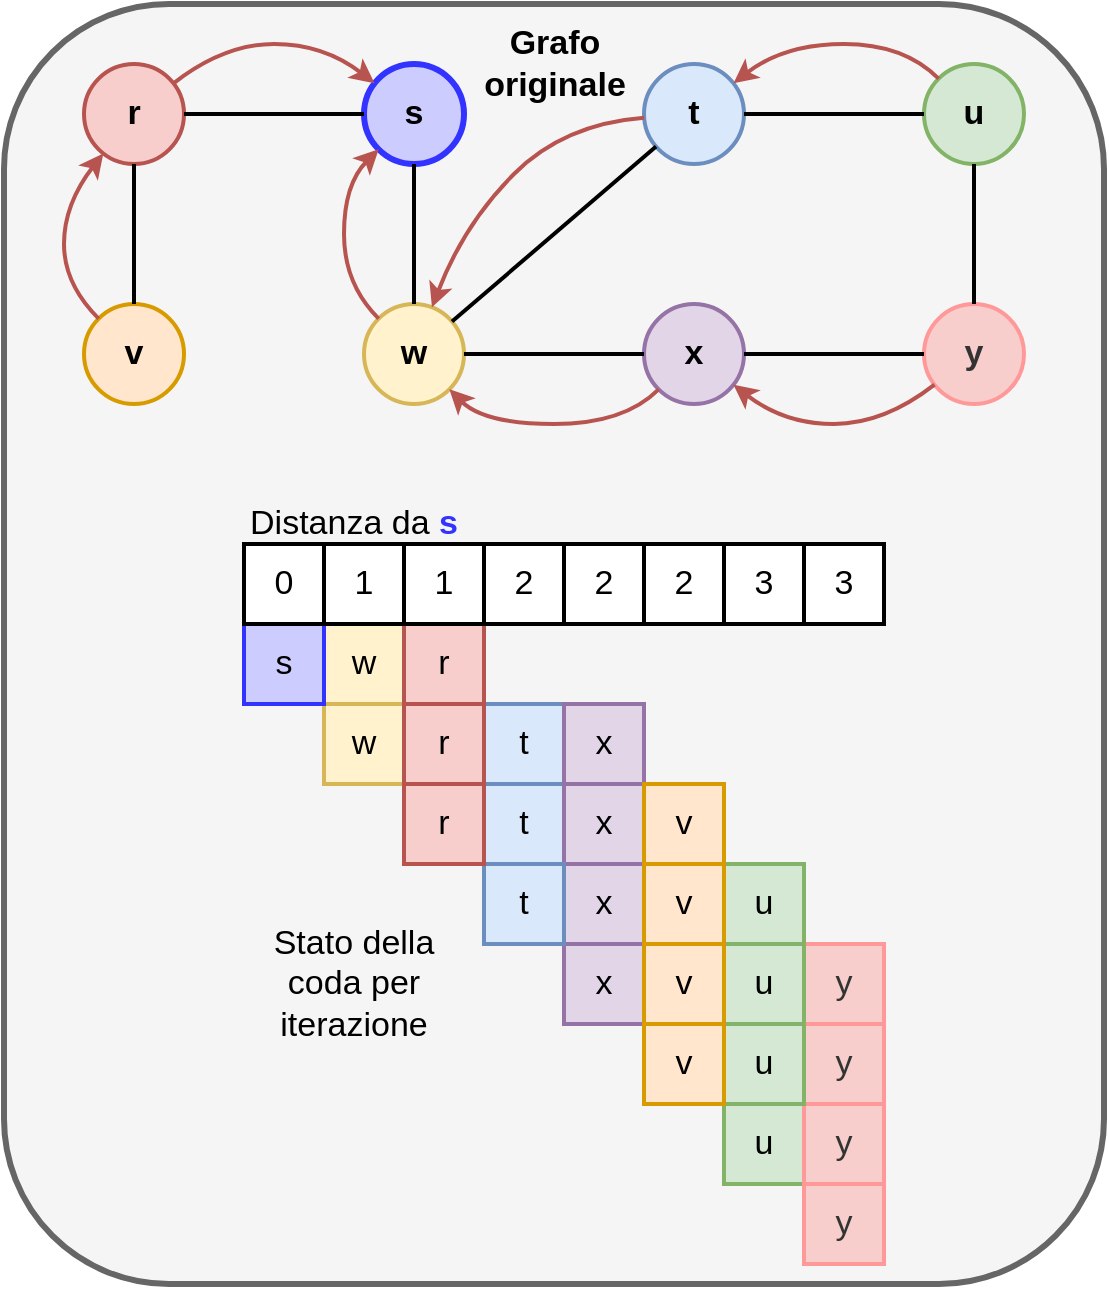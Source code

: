 <mxfile version="18.1.3" type="device"><diagram id="hxJcULNWpnwXClVhaJ0-" name="Page-1"><mxGraphModel dx="1400" dy="521" grid="1" gridSize="10" guides="1" tooltips="1" connect="1" arrows="1" fold="1" page="1" pageScale="1" pageWidth="850" pageHeight="1100" math="0" shadow="0"><root><mxCell id="0"/><mxCell id="1" parent="0"/><mxCell id="yIsUyIDjV0ODXklSj-tu-63" value="" style="rounded=1;whiteSpace=wrap;html=1;shadow=0;glass=0;fontSize=17;strokeColor=#666666;strokeWidth=3;fillColor=#f5f5f5;fontColor=#333333;" vertex="1" parent="1"><mxGeometry x="240" y="10" width="550" height="640" as="geometry"/></mxCell><mxCell id="yIsUyIDjV0ODXklSj-tu-1" value="&lt;font style=&quot;font-size: 17px;&quot;&gt;&lt;b&gt;&lt;font style=&quot;font-size: 17px;&quot;&gt;s&lt;/font&gt;&lt;/b&gt;&lt;/font&gt;" style="ellipse;whiteSpace=wrap;html=1;aspect=fixed;fillColor=#CCCCFF;strokeColor=#3333FF;strokeWidth=3;" vertex="1" parent="1"><mxGeometry x="420" y="40" width="50" height="50" as="geometry"/></mxCell><mxCell id="yIsUyIDjV0ODXklSj-tu-2" value="&lt;b&gt;&lt;font style=&quot;font-size: 17px;&quot;&gt;r&lt;/font&gt;&lt;/b&gt;" style="ellipse;whiteSpace=wrap;html=1;aspect=fixed;fillColor=#f8cecc;strokeColor=#b85450;strokeWidth=2;" vertex="1" parent="1"><mxGeometry x="280" y="40" width="50" height="50" as="geometry"/></mxCell><mxCell id="yIsUyIDjV0ODXklSj-tu-3" value="&lt;b&gt;&lt;font style=&quot;font-size: 17px;&quot;&gt;v&lt;/font&gt;&lt;/b&gt;" style="ellipse;whiteSpace=wrap;html=1;aspect=fixed;fillColor=#ffe6cc;strokeColor=#d79b00;strokeWidth=2;" vertex="1" parent="1"><mxGeometry x="280" y="160" width="50" height="50" as="geometry"/></mxCell><mxCell id="yIsUyIDjV0ODXklSj-tu-4" value="&lt;b&gt;&lt;font style=&quot;font-size: 17px;&quot;&gt;x&lt;/font&gt;&lt;/b&gt;" style="ellipse;whiteSpace=wrap;html=1;aspect=fixed;fillColor=#e1d5e7;strokeColor=#9673a6;strokeWidth=2;" vertex="1" parent="1"><mxGeometry x="560" y="160" width="50" height="50" as="geometry"/></mxCell><mxCell id="yIsUyIDjV0ODXklSj-tu-5" value="&lt;b&gt;&lt;font style=&quot;font-size: 17px;&quot;&gt;w&lt;/font&gt;&lt;/b&gt;" style="ellipse;whiteSpace=wrap;html=1;aspect=fixed;fillColor=#fff2cc;strokeColor=#d6b656;strokeWidth=2;" vertex="1" parent="1"><mxGeometry x="420" y="160" width="50" height="50" as="geometry"/></mxCell><mxCell id="yIsUyIDjV0ODXklSj-tu-6" value="&lt;b&gt;&lt;font style=&quot;font-size: 17px;&quot;&gt;t&lt;/font&gt;&lt;/b&gt;" style="ellipse;whiteSpace=wrap;html=1;aspect=fixed;fillColor=#dae8fc;strokeColor=#6c8ebf;strokeWidth=2;" vertex="1" parent="1"><mxGeometry x="560" y="40" width="50" height="50" as="geometry"/></mxCell><mxCell id="yIsUyIDjV0ODXklSj-tu-7" value="&lt;b&gt;&lt;font style=&quot;font-size: 17px;&quot;&gt;y&lt;/font&gt;&lt;/b&gt;" style="ellipse;whiteSpace=wrap;html=1;aspect=fixed;fillColor=#F8CECC;strokeColor=#FF9999;strokeWidth=2;fontColor=#333333;" vertex="1" parent="1"><mxGeometry x="700" y="160" width="50" height="50" as="geometry"/></mxCell><mxCell id="yIsUyIDjV0ODXklSj-tu-8" value="&lt;b&gt;&lt;font style=&quot;font-size: 17px;&quot;&gt;u&lt;/font&gt;&lt;/b&gt;" style="ellipse;whiteSpace=wrap;html=1;aspect=fixed;fillColor=#d5e8d4;strokeColor=#82b366;strokeWidth=2;" vertex="1" parent="1"><mxGeometry x="700" y="40" width="50" height="50" as="geometry"/></mxCell><mxCell id="yIsUyIDjV0ODXklSj-tu-9" value="" style="endArrow=none;html=1;rounded=0;strokeWidth=2;" edge="1" parent="1" source="yIsUyIDjV0ODXklSj-tu-3" target="yIsUyIDjV0ODXklSj-tu-2"><mxGeometry width="50" height="50" relative="1" as="geometry"><mxPoint x="620" y="320" as="sourcePoint"/><mxPoint x="670" y="270" as="targetPoint"/></mxGeometry></mxCell><mxCell id="yIsUyIDjV0ODXklSj-tu-10" value="" style="endArrow=none;html=1;rounded=0;strokeWidth=2;" edge="1" parent="1" source="yIsUyIDjV0ODXklSj-tu-2" target="yIsUyIDjV0ODXklSj-tu-1"><mxGeometry width="50" height="50" relative="1" as="geometry"><mxPoint x="450" y="350" as="sourcePoint"/><mxPoint x="500" y="300" as="targetPoint"/></mxGeometry></mxCell><mxCell id="yIsUyIDjV0ODXklSj-tu-11" value="" style="endArrow=none;html=1;rounded=0;strokeWidth=2;" edge="1" parent="1" source="yIsUyIDjV0ODXklSj-tu-5" target="yIsUyIDjV0ODXklSj-tu-1"><mxGeometry width="50" height="50" relative="1" as="geometry"><mxPoint x="510" y="340" as="sourcePoint"/><mxPoint x="560" y="290" as="targetPoint"/></mxGeometry></mxCell><mxCell id="yIsUyIDjV0ODXklSj-tu-12" value="" style="endArrow=none;html=1;rounded=0;strokeWidth=2;" edge="1" parent="1" source="yIsUyIDjV0ODXklSj-tu-5" target="yIsUyIDjV0ODXklSj-tu-6"><mxGeometry width="50" height="50" relative="1" as="geometry"><mxPoint x="530" y="320" as="sourcePoint"/><mxPoint x="580" y="270" as="targetPoint"/></mxGeometry></mxCell><mxCell id="yIsUyIDjV0ODXklSj-tu-13" value="" style="endArrow=none;html=1;rounded=0;strokeWidth=2;" edge="1" parent="1" source="yIsUyIDjV0ODXklSj-tu-5" target="yIsUyIDjV0ODXklSj-tu-4"><mxGeometry width="50" height="50" relative="1" as="geometry"><mxPoint x="360" y="350" as="sourcePoint"/><mxPoint x="410" y="300" as="targetPoint"/></mxGeometry></mxCell><mxCell id="yIsUyIDjV0ODXklSj-tu-14" value="" style="endArrow=none;html=1;rounded=0;strokeWidth=2;" edge="1" parent="1" source="yIsUyIDjV0ODXklSj-tu-6" target="yIsUyIDjV0ODXklSj-tu-8"><mxGeometry width="50" height="50" relative="1" as="geometry"><mxPoint x="540" y="340" as="sourcePoint"/><mxPoint x="590" y="290" as="targetPoint"/></mxGeometry></mxCell><mxCell id="yIsUyIDjV0ODXklSj-tu-15" value="" style="endArrow=none;html=1;rounded=0;strokeWidth=2;" edge="1" parent="1" source="yIsUyIDjV0ODXklSj-tu-4" target="yIsUyIDjV0ODXklSj-tu-7"><mxGeometry width="50" height="50" relative="1" as="geometry"><mxPoint x="480" y="350" as="sourcePoint"/><mxPoint x="530" y="300" as="targetPoint"/></mxGeometry></mxCell><mxCell id="yIsUyIDjV0ODXklSj-tu-16" value="" style="endArrow=none;html=1;rounded=0;strokeWidth=2;" edge="1" parent="1" source="yIsUyIDjV0ODXklSj-tu-7" target="yIsUyIDjV0ODXklSj-tu-8"><mxGeometry width="50" height="50" relative="1" as="geometry"><mxPoint x="590" y="320" as="sourcePoint"/><mxPoint x="640" y="270" as="targetPoint"/></mxGeometry></mxCell><mxCell id="yIsUyIDjV0ODXklSj-tu-18" value="" style="curved=1;endArrow=classic;html=1;rounded=0;fontSize=17;strokeWidth=2;fillColor=#f8cecc;strokeColor=#b85450;" edge="1" parent="1" source="yIsUyIDjV0ODXklSj-tu-3" target="yIsUyIDjV0ODXklSj-tu-2"><mxGeometry width="50" height="50" relative="1" as="geometry"><mxPoint x="250" y="300" as="sourcePoint"/><mxPoint x="300" y="250" as="targetPoint"/><Array as="points"><mxPoint x="270" y="150"/><mxPoint x="270" y="110"/></Array></mxGeometry></mxCell><mxCell id="yIsUyIDjV0ODXklSj-tu-19" value="" style="curved=1;endArrow=classic;html=1;rounded=0;fontSize=17;strokeWidth=2;fillColor=#f8cecc;strokeColor=#b85450;" edge="1" parent="1" source="yIsUyIDjV0ODXklSj-tu-2" target="yIsUyIDjV0ODXklSj-tu-1"><mxGeometry width="50" height="50" relative="1" as="geometry"><mxPoint x="380" y="320" as="sourcePoint"/><mxPoint x="430" y="270" as="targetPoint"/><Array as="points"><mxPoint x="350" y="30"/><mxPoint x="400" y="30"/></Array></mxGeometry></mxCell><mxCell id="yIsUyIDjV0ODXklSj-tu-20" value="" style="curved=1;endArrow=classic;html=1;rounded=0;fontSize=17;strokeWidth=2;fillColor=#f8cecc;strokeColor=#b85450;" edge="1" parent="1" source="yIsUyIDjV0ODXklSj-tu-5" target="yIsUyIDjV0ODXklSj-tu-1"><mxGeometry width="50" height="50" relative="1" as="geometry"><mxPoint x="410" y="290" as="sourcePoint"/><mxPoint x="460" y="240" as="targetPoint"/><Array as="points"><mxPoint x="410" y="150"/><mxPoint x="410" y="100"/></Array></mxGeometry></mxCell><mxCell id="yIsUyIDjV0ODXklSj-tu-21" value="" style="curved=1;endArrow=classic;html=1;rounded=0;fontSize=17;strokeWidth=2;fillColor=#f8cecc;strokeColor=#b85450;" edge="1" parent="1" source="yIsUyIDjV0ODXklSj-tu-6" target="yIsUyIDjV0ODXklSj-tu-5"><mxGeometry width="50" height="50" relative="1" as="geometry"><mxPoint x="470" y="330" as="sourcePoint"/><mxPoint x="520" y="280" as="targetPoint"/><Array as="points"><mxPoint x="520" y="70"/><mxPoint x="470" y="120"/></Array></mxGeometry></mxCell><mxCell id="yIsUyIDjV0ODXklSj-tu-22" value="" style="curved=1;endArrow=classic;html=1;rounded=0;fontSize=17;strokeWidth=2;fillColor=#f8cecc;strokeColor=#b85450;" edge="1" parent="1" source="yIsUyIDjV0ODXklSj-tu-4" target="yIsUyIDjV0ODXklSj-tu-5"><mxGeometry width="50" height="50" relative="1" as="geometry"><mxPoint x="560" y="320" as="sourcePoint"/><mxPoint x="610" y="270" as="targetPoint"/><Array as="points"><mxPoint x="550" y="220"/><mxPoint x="480" y="220"/></Array></mxGeometry></mxCell><mxCell id="yIsUyIDjV0ODXklSj-tu-23" value="" style="curved=1;endArrow=classic;html=1;rounded=0;fontSize=17;strokeWidth=2;fillColor=#f8cecc;strokeColor=#b85450;" edge="1" parent="1" source="yIsUyIDjV0ODXklSj-tu-7" target="yIsUyIDjV0ODXklSj-tu-4"><mxGeometry width="50" height="50" relative="1" as="geometry"><mxPoint x="610" y="290" as="sourcePoint"/><mxPoint x="660" y="240" as="targetPoint"/><Array as="points"><mxPoint x="680" y="220"/><mxPoint x="630" y="220"/></Array></mxGeometry></mxCell><mxCell id="yIsUyIDjV0ODXklSj-tu-24" value="" style="curved=1;endArrow=classic;html=1;rounded=0;fontSize=17;strokeWidth=2;fillColor=#f8cecc;strokeColor=#b85450;" edge="1" parent="1" source="yIsUyIDjV0ODXklSj-tu-8" target="yIsUyIDjV0ODXklSj-tu-6"><mxGeometry width="50" height="50" relative="1" as="geometry"><mxPoint x="630" y="50" as="sourcePoint"/><mxPoint x="680" as="targetPoint"/><Array as="points"><mxPoint x="690" y="30"/><mxPoint x="630" y="30"/></Array></mxGeometry></mxCell><mxCell id="yIsUyIDjV0ODXklSj-tu-28" value="3" style="rounded=0;whiteSpace=wrap;html=1;fontSize=17;strokeWidth=2;" vertex="1" parent="1"><mxGeometry x="640" y="280" width="40" height="40" as="geometry"/></mxCell><mxCell id="yIsUyIDjV0ODXklSj-tu-29" value="2" style="rounded=0;whiteSpace=wrap;html=1;fontSize=17;strokeWidth=2;" vertex="1" parent="1"><mxGeometry x="480" y="280" width="40" height="40" as="geometry"/></mxCell><mxCell id="yIsUyIDjV0ODXklSj-tu-30" value="2" style="rounded=0;whiteSpace=wrap;html=1;fontSize=17;strokeWidth=2;" vertex="1" parent="1"><mxGeometry x="520" y="280" width="40" height="40" as="geometry"/></mxCell><mxCell id="yIsUyIDjV0ODXklSj-tu-31" value="2" style="rounded=0;whiteSpace=wrap;html=1;fontSize=17;strokeWidth=2;" vertex="1" parent="1"><mxGeometry x="560" y="280" width="40" height="40" as="geometry"/></mxCell><mxCell id="yIsUyIDjV0ODXklSj-tu-32" value="3" style="rounded=0;whiteSpace=wrap;html=1;fontSize=17;strokeWidth=2;" vertex="1" parent="1"><mxGeometry x="600" y="280" width="40" height="40" as="geometry"/></mxCell><mxCell id="yIsUyIDjV0ODXklSj-tu-35" value="w" style="rounded=0;whiteSpace=wrap;html=1;fontSize=17;strokeWidth=2;fillColor=#fff2cc;strokeColor=#d6b656;" vertex="1" parent="1"><mxGeometry x="400" y="320" width="40" height="40" as="geometry"/></mxCell><mxCell id="yIsUyIDjV0ODXklSj-tu-36" value="t" style="rounded=0;whiteSpace=wrap;html=1;fontSize=17;strokeWidth=2;fillColor=#dae8fc;strokeColor=#6c8ebf;" vertex="1" parent="1"><mxGeometry x="480" y="360" width="40" height="40" as="geometry"/></mxCell><mxCell id="yIsUyIDjV0ODXklSj-tu-37" value="x" style="rounded=0;whiteSpace=wrap;html=1;fontSize=17;strokeWidth=2;fillColor=#e1d5e7;strokeColor=#9673a6;" vertex="1" parent="1"><mxGeometry x="520" y="360" width="40" height="40" as="geometry"/></mxCell><mxCell id="yIsUyIDjV0ODXklSj-tu-39" value="t" style="rounded=0;whiteSpace=wrap;html=1;fontSize=17;strokeWidth=2;fillColor=#dae8fc;strokeColor=#6c8ebf;" vertex="1" parent="1"><mxGeometry x="480" y="400" width="40" height="40" as="geometry"/></mxCell><mxCell id="yIsUyIDjV0ODXklSj-tu-40" value="x" style="rounded=0;whiteSpace=wrap;html=1;fontSize=17;strokeWidth=2;fillColor=#e1d5e7;strokeColor=#9673a6;" vertex="1" parent="1"><mxGeometry x="520" y="400" width="40" height="40" as="geometry"/></mxCell><mxCell id="yIsUyIDjV0ODXklSj-tu-41" value="v" style="rounded=0;whiteSpace=wrap;html=1;fontSize=17;strokeWidth=2;fillColor=#ffe6cc;strokeColor=#d79b00;" vertex="1" parent="1"><mxGeometry x="560" y="400" width="40" height="40" as="geometry"/></mxCell><mxCell id="yIsUyIDjV0ODXklSj-tu-42" value="u" style="rounded=0;whiteSpace=wrap;html=1;fontSize=17;strokeWidth=2;fillColor=#d5e8d4;strokeColor=#82b366;" vertex="1" parent="1"><mxGeometry x="600" y="440" width="40" height="40" as="geometry"/></mxCell><mxCell id="yIsUyIDjV0ODXklSj-tu-44" value="x" style="rounded=0;whiteSpace=wrap;html=1;fontSize=17;strokeWidth=2;fillColor=#e1d5e7;strokeColor=#9673a6;" vertex="1" parent="1"><mxGeometry x="520" y="480" width="40" height="40" as="geometry"/></mxCell><mxCell id="yIsUyIDjV0ODXklSj-tu-45" value="x" style="rounded=0;whiteSpace=wrap;html=1;fontSize=17;strokeWidth=2;fillColor=#e1d5e7;strokeColor=#9673a6;" vertex="1" parent="1"><mxGeometry x="520" y="440" width="40" height="40" as="geometry"/></mxCell><mxCell id="yIsUyIDjV0ODXklSj-tu-46" value="t" style="rounded=0;whiteSpace=wrap;html=1;fontSize=17;strokeWidth=2;fillColor=#dae8fc;strokeColor=#6c8ebf;" vertex="1" parent="1"><mxGeometry x="480" y="440" width="40" height="40" as="geometry"/></mxCell><mxCell id="yIsUyIDjV0ODXklSj-tu-48" value="w" style="rounded=0;whiteSpace=wrap;html=1;fontSize=17;strokeWidth=2;fillColor=#fff2cc;strokeColor=#d6b656;" vertex="1" parent="1"><mxGeometry x="400" y="360" width="40" height="40" as="geometry"/></mxCell><mxCell id="yIsUyIDjV0ODXklSj-tu-49" value="r" style="rounded=0;whiteSpace=wrap;html=1;fontSize=17;strokeWidth=2;fillColor=#f8cecc;strokeColor=#b85450;" vertex="1" parent="1"><mxGeometry x="440" y="320" width="40" height="40" as="geometry"/></mxCell><mxCell id="yIsUyIDjV0ODXklSj-tu-51" value="u" style="rounded=0;whiteSpace=wrap;html=1;fontSize=17;strokeWidth=2;fillColor=#d5e8d4;strokeColor=#82b366;" vertex="1" parent="1"><mxGeometry x="600" y="560" width="40" height="40" as="geometry"/></mxCell><mxCell id="yIsUyIDjV0ODXklSj-tu-52" value="y" style="rounded=0;whiteSpace=wrap;html=1;fontSize=17;strokeWidth=2;fillColor=#F8CECC;fontColor=#333333;strokeColor=#FF9999;" vertex="1" parent="1"><mxGeometry x="640" y="480" width="40" height="40" as="geometry"/></mxCell><mxCell id="yIsUyIDjV0ODXklSj-tu-53" value="y" style="rounded=0;whiteSpace=wrap;html=1;fontSize=17;strokeWidth=2;fillColor=#F8CECC;fontColor=#333333;strokeColor=#FF9999;" vertex="1" parent="1"><mxGeometry x="640" y="520" width="40" height="40" as="geometry"/></mxCell><mxCell id="yIsUyIDjV0ODXklSj-tu-54" value="y" style="rounded=0;whiteSpace=wrap;html=1;fontSize=17;strokeWidth=2;fillColor=#F8CECC;fontColor=#333333;strokeColor=#FF9999;" vertex="1" parent="1"><mxGeometry x="640" y="560" width="40" height="40" as="geometry"/></mxCell><mxCell id="yIsUyIDjV0ODXklSj-tu-55" value="y" style="rounded=0;whiteSpace=wrap;html=1;fontSize=17;strokeWidth=2;fillColor=#F8CECC;fontColor=#333333;strokeColor=#FF9999;" vertex="1" parent="1"><mxGeometry x="640" y="600" width="40" height="40" as="geometry"/></mxCell><mxCell id="yIsUyIDjV0ODXklSj-tu-56" value="u" style="rounded=0;whiteSpace=wrap;html=1;fontSize=17;strokeWidth=2;fillColor=#d5e8d4;strokeColor=#82b366;" vertex="1" parent="1"><mxGeometry x="600" y="520" width="40" height="40" as="geometry"/></mxCell><mxCell id="yIsUyIDjV0ODXklSj-tu-57" value="u" style="rounded=0;whiteSpace=wrap;html=1;fontSize=17;strokeWidth=2;fillColor=#d5e8d4;strokeColor=#82b366;" vertex="1" parent="1"><mxGeometry x="600" y="480" width="40" height="40" as="geometry"/></mxCell><mxCell id="yIsUyIDjV0ODXklSj-tu-58" value="v" style="rounded=0;whiteSpace=wrap;html=1;fontSize=17;strokeWidth=2;fillColor=#ffe6cc;strokeColor=#d79b00;" vertex="1" parent="1"><mxGeometry x="560" y="520" width="40" height="40" as="geometry"/></mxCell><mxCell id="yIsUyIDjV0ODXklSj-tu-59" value="v" style="rounded=0;whiteSpace=wrap;html=1;fontSize=17;strokeWidth=2;fillColor=#ffe6cc;strokeColor=#d79b00;" vertex="1" parent="1"><mxGeometry x="560" y="480" width="40" height="40" as="geometry"/></mxCell><mxCell id="yIsUyIDjV0ODXklSj-tu-47" value="r" style="rounded=0;whiteSpace=wrap;html=1;fontSize=17;strokeWidth=2;fillColor=#f8cecc;strokeColor=#b85450;" vertex="1" parent="1"><mxGeometry x="440" y="360" width="40" height="40" as="geometry"/></mxCell><mxCell id="yIsUyIDjV0ODXklSj-tu-61" value="Distanza da &lt;b&gt;&lt;font color=&quot;#3333FF&quot;&gt;s&lt;/font&gt;&lt;/b&gt;" style="text;html=1;strokeColor=none;fillColor=none;align=center;verticalAlign=middle;whiteSpace=wrap;rounded=0;fontSize=17;" vertex="1" parent="1"><mxGeometry x="360" y="260" width="110" height="20" as="geometry"/></mxCell><mxCell id="yIsUyIDjV0ODXklSj-tu-62" value="Stato della coda per iterazione" style="text;html=1;strokeColor=none;fillColor=none;align=center;verticalAlign=middle;whiteSpace=wrap;rounded=0;fontSize=17;shadow=0;arcSize=0;glass=0;" vertex="1" parent="1"><mxGeometry x="365" y="460" width="100" height="80" as="geometry"/></mxCell><mxCell id="yIsUyIDjV0ODXklSj-tu-64" value="Grafo originale" style="text;html=1;strokeColor=none;fillColor=none;align=center;verticalAlign=middle;whiteSpace=wrap;rounded=0;shadow=0;glass=0;fontSize=17;fontStyle=1" vertex="1" parent="1"><mxGeometry x="482.5" y="20" width="65" height="40" as="geometry"/></mxCell><mxCell id="yIsUyIDjV0ODXklSj-tu-34" value="s" style="rounded=0;whiteSpace=wrap;html=1;fontSize=17;strokeWidth=2;fillColor=#CCCCFF;strokeColor=#3333FF;" vertex="1" parent="1"><mxGeometry x="360" y="320" width="40" height="40" as="geometry"/></mxCell><mxCell id="yIsUyIDjV0ODXklSj-tu-25" value="1" style="rounded=0;whiteSpace=wrap;html=1;fontSize=17;strokeWidth=2;" vertex="1" parent="1"><mxGeometry x="400" y="280" width="40" height="40" as="geometry"/></mxCell><mxCell id="yIsUyIDjV0ODXklSj-tu-27" value="1" style="rounded=0;whiteSpace=wrap;html=1;fontSize=17;strokeWidth=2;" vertex="1" parent="1"><mxGeometry x="440" y="280" width="40" height="40" as="geometry"/></mxCell><mxCell id="yIsUyIDjV0ODXklSj-tu-33" value="0" style="rounded=0;whiteSpace=wrap;html=1;fontSize=17;strokeWidth=2;" vertex="1" parent="1"><mxGeometry x="360" y="280" width="40" height="40" as="geometry"/></mxCell><mxCell id="yIsUyIDjV0ODXklSj-tu-43" value="v" style="rounded=0;whiteSpace=wrap;html=1;fontSize=17;strokeWidth=2;fillColor=#ffe6cc;strokeColor=#d79b00;" vertex="1" parent="1"><mxGeometry x="560" y="440" width="40" height="40" as="geometry"/></mxCell><mxCell id="yIsUyIDjV0ODXklSj-tu-38" value="r" style="rounded=0;whiteSpace=wrap;html=1;fontSize=17;strokeWidth=2;fillColor=#f8cecc;strokeColor=#b85450;" vertex="1" parent="1"><mxGeometry x="440" y="400" width="40" height="40" as="geometry"/></mxCell></root></mxGraphModel></diagram></mxfile>